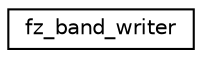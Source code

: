 digraph "Graphical Class Hierarchy"
{
 // LATEX_PDF_SIZE
  edge [fontname="Helvetica",fontsize="10",labelfontname="Helvetica",labelfontsize="10"];
  node [fontname="Helvetica",fontsize="10",shape=record];
  rankdir="LR";
  Node0 [label="fz_band_writer",height=0.2,width=0.4,color="black", fillcolor="white", style="filled",URL="$structfz__band__writer.html",tooltip=" "];
}
